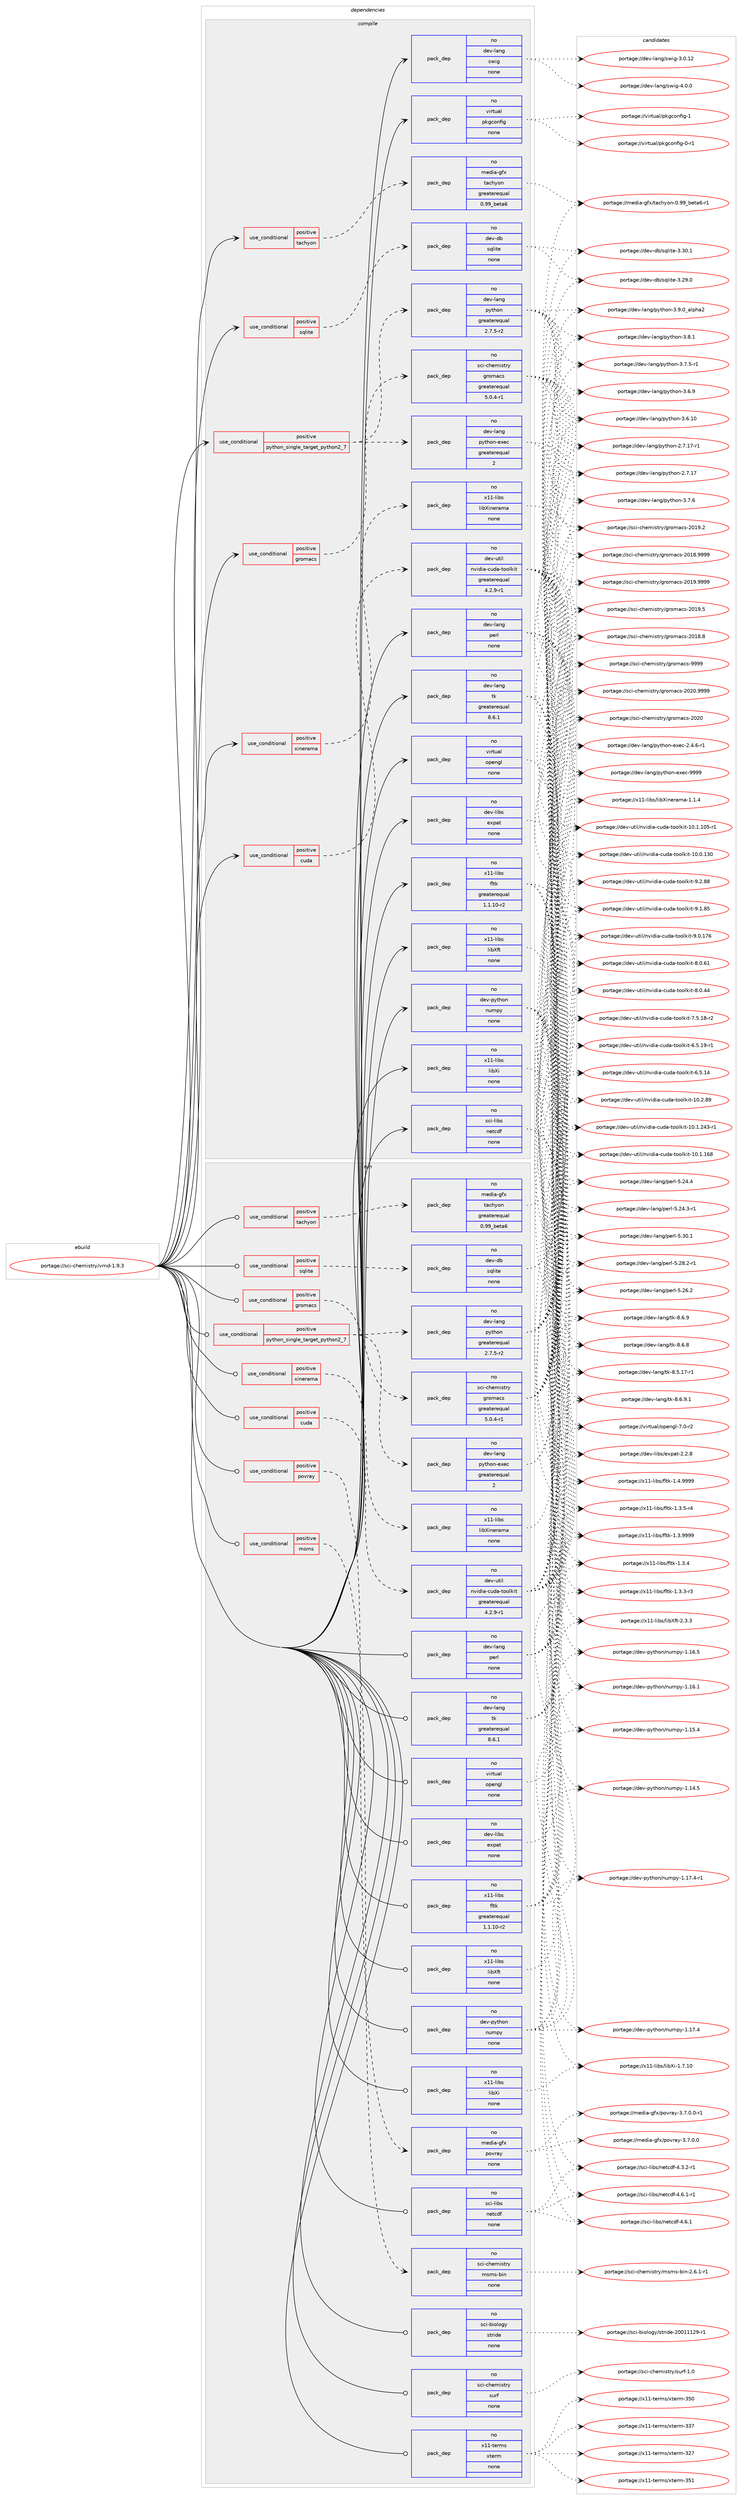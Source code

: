 digraph prolog {

# *************
# Graph options
# *************

newrank=true;
concentrate=true;
compound=true;
graph [rankdir=LR,fontname=Helvetica,fontsize=10,ranksep=1.5];#, ranksep=2.5, nodesep=0.2];
edge  [arrowhead=vee];
node  [fontname=Helvetica,fontsize=10];

# **********
# The ebuild
# **********

subgraph cluster_leftcol {
color=gray;
rank=same;
label=<<i>ebuild</i>>;
id [label="portage://sci-chemistry/vmd-1.9.3", color=red, width=4, href="../sci-chemistry/vmd-1.9.3.svg"];
}

# ****************
# The dependencies
# ****************

subgraph cluster_midcol {
color=gray;
label=<<i>dependencies</i>>;
subgraph cluster_compile {
fillcolor="#eeeeee";
style=filled;
label=<<i>compile</i>>;
subgraph cond20798 {
dependency107642 [label=<<TABLE BORDER="0" CELLBORDER="1" CELLSPACING="0" CELLPADDING="4"><TR><TD ROWSPAN="3" CELLPADDING="10">use_conditional</TD></TR><TR><TD>positive</TD></TR><TR><TD>cuda</TD></TR></TABLE>>, shape=none, color=red];
subgraph pack85026 {
dependency107643 [label=<<TABLE BORDER="0" CELLBORDER="1" CELLSPACING="0" CELLPADDING="4" WIDTH="220"><TR><TD ROWSPAN="6" CELLPADDING="30">pack_dep</TD></TR><TR><TD WIDTH="110">no</TD></TR><TR><TD>dev-util</TD></TR><TR><TD>nvidia-cuda-toolkit</TD></TR><TR><TD>greaterequal</TD></TR><TR><TD>4.2.9-r1</TD></TR></TABLE>>, shape=none, color=blue];
}
dependency107642:e -> dependency107643:w [weight=20,style="dashed",arrowhead="vee"];
}
id:e -> dependency107642:w [weight=20,style="solid",arrowhead="vee"];
subgraph cond20799 {
dependency107644 [label=<<TABLE BORDER="0" CELLBORDER="1" CELLSPACING="0" CELLPADDING="4"><TR><TD ROWSPAN="3" CELLPADDING="10">use_conditional</TD></TR><TR><TD>positive</TD></TR><TR><TD>gromacs</TD></TR></TABLE>>, shape=none, color=red];
subgraph pack85027 {
dependency107645 [label=<<TABLE BORDER="0" CELLBORDER="1" CELLSPACING="0" CELLPADDING="4" WIDTH="220"><TR><TD ROWSPAN="6" CELLPADDING="30">pack_dep</TD></TR><TR><TD WIDTH="110">no</TD></TR><TR><TD>sci-chemistry</TD></TR><TR><TD>gromacs</TD></TR><TR><TD>greaterequal</TD></TR><TR><TD>5.0.4-r1</TD></TR></TABLE>>, shape=none, color=blue];
}
dependency107644:e -> dependency107645:w [weight=20,style="dashed",arrowhead="vee"];
}
id:e -> dependency107644:w [weight=20,style="solid",arrowhead="vee"];
subgraph cond20800 {
dependency107646 [label=<<TABLE BORDER="0" CELLBORDER="1" CELLSPACING="0" CELLPADDING="4"><TR><TD ROWSPAN="3" CELLPADDING="10">use_conditional</TD></TR><TR><TD>positive</TD></TR><TR><TD>python_single_target_python2_7</TD></TR></TABLE>>, shape=none, color=red];
subgraph pack85028 {
dependency107647 [label=<<TABLE BORDER="0" CELLBORDER="1" CELLSPACING="0" CELLPADDING="4" WIDTH="220"><TR><TD ROWSPAN="6" CELLPADDING="30">pack_dep</TD></TR><TR><TD WIDTH="110">no</TD></TR><TR><TD>dev-lang</TD></TR><TR><TD>python</TD></TR><TR><TD>greaterequal</TD></TR><TR><TD>2.7.5-r2</TD></TR></TABLE>>, shape=none, color=blue];
}
dependency107646:e -> dependency107647:w [weight=20,style="dashed",arrowhead="vee"];
subgraph pack85029 {
dependency107648 [label=<<TABLE BORDER="0" CELLBORDER="1" CELLSPACING="0" CELLPADDING="4" WIDTH="220"><TR><TD ROWSPAN="6" CELLPADDING="30">pack_dep</TD></TR><TR><TD WIDTH="110">no</TD></TR><TR><TD>dev-lang</TD></TR><TR><TD>python-exec</TD></TR><TR><TD>greaterequal</TD></TR><TR><TD>2</TD></TR></TABLE>>, shape=none, color=blue];
}
dependency107646:e -> dependency107648:w [weight=20,style="dashed",arrowhead="vee"];
}
id:e -> dependency107646:w [weight=20,style="solid",arrowhead="vee"];
subgraph cond20801 {
dependency107649 [label=<<TABLE BORDER="0" CELLBORDER="1" CELLSPACING="0" CELLPADDING="4"><TR><TD ROWSPAN="3" CELLPADDING="10">use_conditional</TD></TR><TR><TD>positive</TD></TR><TR><TD>sqlite</TD></TR></TABLE>>, shape=none, color=red];
subgraph pack85030 {
dependency107650 [label=<<TABLE BORDER="0" CELLBORDER="1" CELLSPACING="0" CELLPADDING="4" WIDTH="220"><TR><TD ROWSPAN="6" CELLPADDING="30">pack_dep</TD></TR><TR><TD WIDTH="110">no</TD></TR><TR><TD>dev-db</TD></TR><TR><TD>sqlite</TD></TR><TR><TD>none</TD></TR><TR><TD></TD></TR></TABLE>>, shape=none, color=blue];
}
dependency107649:e -> dependency107650:w [weight=20,style="dashed",arrowhead="vee"];
}
id:e -> dependency107649:w [weight=20,style="solid",arrowhead="vee"];
subgraph cond20802 {
dependency107651 [label=<<TABLE BORDER="0" CELLBORDER="1" CELLSPACING="0" CELLPADDING="4"><TR><TD ROWSPAN="3" CELLPADDING="10">use_conditional</TD></TR><TR><TD>positive</TD></TR><TR><TD>tachyon</TD></TR></TABLE>>, shape=none, color=red];
subgraph pack85031 {
dependency107652 [label=<<TABLE BORDER="0" CELLBORDER="1" CELLSPACING="0" CELLPADDING="4" WIDTH="220"><TR><TD ROWSPAN="6" CELLPADDING="30">pack_dep</TD></TR><TR><TD WIDTH="110">no</TD></TR><TR><TD>media-gfx</TD></TR><TR><TD>tachyon</TD></TR><TR><TD>greaterequal</TD></TR><TR><TD>0.99_beta6</TD></TR></TABLE>>, shape=none, color=blue];
}
dependency107651:e -> dependency107652:w [weight=20,style="dashed",arrowhead="vee"];
}
id:e -> dependency107651:w [weight=20,style="solid",arrowhead="vee"];
subgraph cond20803 {
dependency107653 [label=<<TABLE BORDER="0" CELLBORDER="1" CELLSPACING="0" CELLPADDING="4"><TR><TD ROWSPAN="3" CELLPADDING="10">use_conditional</TD></TR><TR><TD>positive</TD></TR><TR><TD>xinerama</TD></TR></TABLE>>, shape=none, color=red];
subgraph pack85032 {
dependency107654 [label=<<TABLE BORDER="0" CELLBORDER="1" CELLSPACING="0" CELLPADDING="4" WIDTH="220"><TR><TD ROWSPAN="6" CELLPADDING="30">pack_dep</TD></TR><TR><TD WIDTH="110">no</TD></TR><TR><TD>x11-libs</TD></TR><TR><TD>libXinerama</TD></TR><TR><TD>none</TD></TR><TR><TD></TD></TR></TABLE>>, shape=none, color=blue];
}
dependency107653:e -> dependency107654:w [weight=20,style="dashed",arrowhead="vee"];
}
id:e -> dependency107653:w [weight=20,style="solid",arrowhead="vee"];
subgraph pack85033 {
dependency107655 [label=<<TABLE BORDER="0" CELLBORDER="1" CELLSPACING="0" CELLPADDING="4" WIDTH="220"><TR><TD ROWSPAN="6" CELLPADDING="30">pack_dep</TD></TR><TR><TD WIDTH="110">no</TD></TR><TR><TD>dev-lang</TD></TR><TR><TD>perl</TD></TR><TR><TD>none</TD></TR><TR><TD></TD></TR></TABLE>>, shape=none, color=blue];
}
id:e -> dependency107655:w [weight=20,style="solid",arrowhead="vee"];
subgraph pack85034 {
dependency107656 [label=<<TABLE BORDER="0" CELLBORDER="1" CELLSPACING="0" CELLPADDING="4" WIDTH="220"><TR><TD ROWSPAN="6" CELLPADDING="30">pack_dep</TD></TR><TR><TD WIDTH="110">no</TD></TR><TR><TD>dev-lang</TD></TR><TR><TD>swig</TD></TR><TR><TD>none</TD></TR><TR><TD></TD></TR></TABLE>>, shape=none, color=blue];
}
id:e -> dependency107656:w [weight=20,style="solid",arrowhead="vee"];
subgraph pack85035 {
dependency107657 [label=<<TABLE BORDER="0" CELLBORDER="1" CELLSPACING="0" CELLPADDING="4" WIDTH="220"><TR><TD ROWSPAN="6" CELLPADDING="30">pack_dep</TD></TR><TR><TD WIDTH="110">no</TD></TR><TR><TD>dev-lang</TD></TR><TR><TD>tk</TD></TR><TR><TD>greaterequal</TD></TR><TR><TD>8.6.1</TD></TR></TABLE>>, shape=none, color=blue];
}
id:e -> dependency107657:w [weight=20,style="solid",arrowhead="vee"];
subgraph pack85036 {
dependency107658 [label=<<TABLE BORDER="0" CELLBORDER="1" CELLSPACING="0" CELLPADDING="4" WIDTH="220"><TR><TD ROWSPAN="6" CELLPADDING="30">pack_dep</TD></TR><TR><TD WIDTH="110">no</TD></TR><TR><TD>dev-libs</TD></TR><TR><TD>expat</TD></TR><TR><TD>none</TD></TR><TR><TD></TD></TR></TABLE>>, shape=none, color=blue];
}
id:e -> dependency107658:w [weight=20,style="solid",arrowhead="vee"];
subgraph pack85037 {
dependency107659 [label=<<TABLE BORDER="0" CELLBORDER="1" CELLSPACING="0" CELLPADDING="4" WIDTH="220"><TR><TD ROWSPAN="6" CELLPADDING="30">pack_dep</TD></TR><TR><TD WIDTH="110">no</TD></TR><TR><TD>dev-python</TD></TR><TR><TD>numpy</TD></TR><TR><TD>none</TD></TR><TR><TD></TD></TR></TABLE>>, shape=none, color=blue];
}
id:e -> dependency107659:w [weight=20,style="solid",arrowhead="vee"];
subgraph pack85038 {
dependency107660 [label=<<TABLE BORDER="0" CELLBORDER="1" CELLSPACING="0" CELLPADDING="4" WIDTH="220"><TR><TD ROWSPAN="6" CELLPADDING="30">pack_dep</TD></TR><TR><TD WIDTH="110">no</TD></TR><TR><TD>sci-libs</TD></TR><TR><TD>netcdf</TD></TR><TR><TD>none</TD></TR><TR><TD></TD></TR></TABLE>>, shape=none, color=blue];
}
id:e -> dependency107660:w [weight=20,style="solid",arrowhead="vee"];
subgraph pack85039 {
dependency107661 [label=<<TABLE BORDER="0" CELLBORDER="1" CELLSPACING="0" CELLPADDING="4" WIDTH="220"><TR><TD ROWSPAN="6" CELLPADDING="30">pack_dep</TD></TR><TR><TD WIDTH="110">no</TD></TR><TR><TD>virtual</TD></TR><TR><TD>opengl</TD></TR><TR><TD>none</TD></TR><TR><TD></TD></TR></TABLE>>, shape=none, color=blue];
}
id:e -> dependency107661:w [weight=20,style="solid",arrowhead="vee"];
subgraph pack85040 {
dependency107662 [label=<<TABLE BORDER="0" CELLBORDER="1" CELLSPACING="0" CELLPADDING="4" WIDTH="220"><TR><TD ROWSPAN="6" CELLPADDING="30">pack_dep</TD></TR><TR><TD WIDTH="110">no</TD></TR><TR><TD>virtual</TD></TR><TR><TD>pkgconfig</TD></TR><TR><TD>none</TD></TR><TR><TD></TD></TR></TABLE>>, shape=none, color=blue];
}
id:e -> dependency107662:w [weight=20,style="solid",arrowhead="vee"];
subgraph pack85041 {
dependency107663 [label=<<TABLE BORDER="0" CELLBORDER="1" CELLSPACING="0" CELLPADDING="4" WIDTH="220"><TR><TD ROWSPAN="6" CELLPADDING="30">pack_dep</TD></TR><TR><TD WIDTH="110">no</TD></TR><TR><TD>x11-libs</TD></TR><TR><TD>fltk</TD></TR><TR><TD>greaterequal</TD></TR><TR><TD>1.1.10-r2</TD></TR></TABLE>>, shape=none, color=blue];
}
id:e -> dependency107663:w [weight=20,style="solid",arrowhead="vee"];
subgraph pack85042 {
dependency107664 [label=<<TABLE BORDER="0" CELLBORDER="1" CELLSPACING="0" CELLPADDING="4" WIDTH="220"><TR><TD ROWSPAN="6" CELLPADDING="30">pack_dep</TD></TR><TR><TD WIDTH="110">no</TD></TR><TR><TD>x11-libs</TD></TR><TR><TD>libXft</TD></TR><TR><TD>none</TD></TR><TR><TD></TD></TR></TABLE>>, shape=none, color=blue];
}
id:e -> dependency107664:w [weight=20,style="solid",arrowhead="vee"];
subgraph pack85043 {
dependency107665 [label=<<TABLE BORDER="0" CELLBORDER="1" CELLSPACING="0" CELLPADDING="4" WIDTH="220"><TR><TD ROWSPAN="6" CELLPADDING="30">pack_dep</TD></TR><TR><TD WIDTH="110">no</TD></TR><TR><TD>x11-libs</TD></TR><TR><TD>libXi</TD></TR><TR><TD>none</TD></TR><TR><TD></TD></TR></TABLE>>, shape=none, color=blue];
}
id:e -> dependency107665:w [weight=20,style="solid",arrowhead="vee"];
}
subgraph cluster_compileandrun {
fillcolor="#eeeeee";
style=filled;
label=<<i>compile and run</i>>;
}
subgraph cluster_run {
fillcolor="#eeeeee";
style=filled;
label=<<i>run</i>>;
subgraph cond20804 {
dependency107666 [label=<<TABLE BORDER="0" CELLBORDER="1" CELLSPACING="0" CELLPADDING="4"><TR><TD ROWSPAN="3" CELLPADDING="10">use_conditional</TD></TR><TR><TD>positive</TD></TR><TR><TD>cuda</TD></TR></TABLE>>, shape=none, color=red];
subgraph pack85044 {
dependency107667 [label=<<TABLE BORDER="0" CELLBORDER="1" CELLSPACING="0" CELLPADDING="4" WIDTH="220"><TR><TD ROWSPAN="6" CELLPADDING="30">pack_dep</TD></TR><TR><TD WIDTH="110">no</TD></TR><TR><TD>dev-util</TD></TR><TR><TD>nvidia-cuda-toolkit</TD></TR><TR><TD>greaterequal</TD></TR><TR><TD>4.2.9-r1</TD></TR></TABLE>>, shape=none, color=blue];
}
dependency107666:e -> dependency107667:w [weight=20,style="dashed",arrowhead="vee"];
}
id:e -> dependency107666:w [weight=20,style="solid",arrowhead="odot"];
subgraph cond20805 {
dependency107668 [label=<<TABLE BORDER="0" CELLBORDER="1" CELLSPACING="0" CELLPADDING="4"><TR><TD ROWSPAN="3" CELLPADDING="10">use_conditional</TD></TR><TR><TD>positive</TD></TR><TR><TD>gromacs</TD></TR></TABLE>>, shape=none, color=red];
subgraph pack85045 {
dependency107669 [label=<<TABLE BORDER="0" CELLBORDER="1" CELLSPACING="0" CELLPADDING="4" WIDTH="220"><TR><TD ROWSPAN="6" CELLPADDING="30">pack_dep</TD></TR><TR><TD WIDTH="110">no</TD></TR><TR><TD>sci-chemistry</TD></TR><TR><TD>gromacs</TD></TR><TR><TD>greaterequal</TD></TR><TR><TD>5.0.4-r1</TD></TR></TABLE>>, shape=none, color=blue];
}
dependency107668:e -> dependency107669:w [weight=20,style="dashed",arrowhead="vee"];
}
id:e -> dependency107668:w [weight=20,style="solid",arrowhead="odot"];
subgraph cond20806 {
dependency107670 [label=<<TABLE BORDER="0" CELLBORDER="1" CELLSPACING="0" CELLPADDING="4"><TR><TD ROWSPAN="3" CELLPADDING="10">use_conditional</TD></TR><TR><TD>positive</TD></TR><TR><TD>msms</TD></TR></TABLE>>, shape=none, color=red];
subgraph pack85046 {
dependency107671 [label=<<TABLE BORDER="0" CELLBORDER="1" CELLSPACING="0" CELLPADDING="4" WIDTH="220"><TR><TD ROWSPAN="6" CELLPADDING="30">pack_dep</TD></TR><TR><TD WIDTH="110">no</TD></TR><TR><TD>sci-chemistry</TD></TR><TR><TD>msms-bin</TD></TR><TR><TD>none</TD></TR><TR><TD></TD></TR></TABLE>>, shape=none, color=blue];
}
dependency107670:e -> dependency107671:w [weight=20,style="dashed",arrowhead="vee"];
}
id:e -> dependency107670:w [weight=20,style="solid",arrowhead="odot"];
subgraph cond20807 {
dependency107672 [label=<<TABLE BORDER="0" CELLBORDER="1" CELLSPACING="0" CELLPADDING="4"><TR><TD ROWSPAN="3" CELLPADDING="10">use_conditional</TD></TR><TR><TD>positive</TD></TR><TR><TD>povray</TD></TR></TABLE>>, shape=none, color=red];
subgraph pack85047 {
dependency107673 [label=<<TABLE BORDER="0" CELLBORDER="1" CELLSPACING="0" CELLPADDING="4" WIDTH="220"><TR><TD ROWSPAN="6" CELLPADDING="30">pack_dep</TD></TR><TR><TD WIDTH="110">no</TD></TR><TR><TD>media-gfx</TD></TR><TR><TD>povray</TD></TR><TR><TD>none</TD></TR><TR><TD></TD></TR></TABLE>>, shape=none, color=blue];
}
dependency107672:e -> dependency107673:w [weight=20,style="dashed",arrowhead="vee"];
}
id:e -> dependency107672:w [weight=20,style="solid",arrowhead="odot"];
subgraph cond20808 {
dependency107674 [label=<<TABLE BORDER="0" CELLBORDER="1" CELLSPACING="0" CELLPADDING="4"><TR><TD ROWSPAN="3" CELLPADDING="10">use_conditional</TD></TR><TR><TD>positive</TD></TR><TR><TD>python_single_target_python2_7</TD></TR></TABLE>>, shape=none, color=red];
subgraph pack85048 {
dependency107675 [label=<<TABLE BORDER="0" CELLBORDER="1" CELLSPACING="0" CELLPADDING="4" WIDTH="220"><TR><TD ROWSPAN="6" CELLPADDING="30">pack_dep</TD></TR><TR><TD WIDTH="110">no</TD></TR><TR><TD>dev-lang</TD></TR><TR><TD>python</TD></TR><TR><TD>greaterequal</TD></TR><TR><TD>2.7.5-r2</TD></TR></TABLE>>, shape=none, color=blue];
}
dependency107674:e -> dependency107675:w [weight=20,style="dashed",arrowhead="vee"];
subgraph pack85049 {
dependency107676 [label=<<TABLE BORDER="0" CELLBORDER="1" CELLSPACING="0" CELLPADDING="4" WIDTH="220"><TR><TD ROWSPAN="6" CELLPADDING="30">pack_dep</TD></TR><TR><TD WIDTH="110">no</TD></TR><TR><TD>dev-lang</TD></TR><TR><TD>python-exec</TD></TR><TR><TD>greaterequal</TD></TR><TR><TD>2</TD></TR></TABLE>>, shape=none, color=blue];
}
dependency107674:e -> dependency107676:w [weight=20,style="dashed",arrowhead="vee"];
}
id:e -> dependency107674:w [weight=20,style="solid",arrowhead="odot"];
subgraph cond20809 {
dependency107677 [label=<<TABLE BORDER="0" CELLBORDER="1" CELLSPACING="0" CELLPADDING="4"><TR><TD ROWSPAN="3" CELLPADDING="10">use_conditional</TD></TR><TR><TD>positive</TD></TR><TR><TD>sqlite</TD></TR></TABLE>>, shape=none, color=red];
subgraph pack85050 {
dependency107678 [label=<<TABLE BORDER="0" CELLBORDER="1" CELLSPACING="0" CELLPADDING="4" WIDTH="220"><TR><TD ROWSPAN="6" CELLPADDING="30">pack_dep</TD></TR><TR><TD WIDTH="110">no</TD></TR><TR><TD>dev-db</TD></TR><TR><TD>sqlite</TD></TR><TR><TD>none</TD></TR><TR><TD></TD></TR></TABLE>>, shape=none, color=blue];
}
dependency107677:e -> dependency107678:w [weight=20,style="dashed",arrowhead="vee"];
}
id:e -> dependency107677:w [weight=20,style="solid",arrowhead="odot"];
subgraph cond20810 {
dependency107679 [label=<<TABLE BORDER="0" CELLBORDER="1" CELLSPACING="0" CELLPADDING="4"><TR><TD ROWSPAN="3" CELLPADDING="10">use_conditional</TD></TR><TR><TD>positive</TD></TR><TR><TD>tachyon</TD></TR></TABLE>>, shape=none, color=red];
subgraph pack85051 {
dependency107680 [label=<<TABLE BORDER="0" CELLBORDER="1" CELLSPACING="0" CELLPADDING="4" WIDTH="220"><TR><TD ROWSPAN="6" CELLPADDING="30">pack_dep</TD></TR><TR><TD WIDTH="110">no</TD></TR><TR><TD>media-gfx</TD></TR><TR><TD>tachyon</TD></TR><TR><TD>greaterequal</TD></TR><TR><TD>0.99_beta6</TD></TR></TABLE>>, shape=none, color=blue];
}
dependency107679:e -> dependency107680:w [weight=20,style="dashed",arrowhead="vee"];
}
id:e -> dependency107679:w [weight=20,style="solid",arrowhead="odot"];
subgraph cond20811 {
dependency107681 [label=<<TABLE BORDER="0" CELLBORDER="1" CELLSPACING="0" CELLPADDING="4"><TR><TD ROWSPAN="3" CELLPADDING="10">use_conditional</TD></TR><TR><TD>positive</TD></TR><TR><TD>xinerama</TD></TR></TABLE>>, shape=none, color=red];
subgraph pack85052 {
dependency107682 [label=<<TABLE BORDER="0" CELLBORDER="1" CELLSPACING="0" CELLPADDING="4" WIDTH="220"><TR><TD ROWSPAN="6" CELLPADDING="30">pack_dep</TD></TR><TR><TD WIDTH="110">no</TD></TR><TR><TD>x11-libs</TD></TR><TR><TD>libXinerama</TD></TR><TR><TD>none</TD></TR><TR><TD></TD></TR></TABLE>>, shape=none, color=blue];
}
dependency107681:e -> dependency107682:w [weight=20,style="dashed",arrowhead="vee"];
}
id:e -> dependency107681:w [weight=20,style="solid",arrowhead="odot"];
subgraph pack85053 {
dependency107683 [label=<<TABLE BORDER="0" CELLBORDER="1" CELLSPACING="0" CELLPADDING="4" WIDTH="220"><TR><TD ROWSPAN="6" CELLPADDING="30">pack_dep</TD></TR><TR><TD WIDTH="110">no</TD></TR><TR><TD>dev-lang</TD></TR><TR><TD>perl</TD></TR><TR><TD>none</TD></TR><TR><TD></TD></TR></TABLE>>, shape=none, color=blue];
}
id:e -> dependency107683:w [weight=20,style="solid",arrowhead="odot"];
subgraph pack85054 {
dependency107684 [label=<<TABLE BORDER="0" CELLBORDER="1" CELLSPACING="0" CELLPADDING="4" WIDTH="220"><TR><TD ROWSPAN="6" CELLPADDING="30">pack_dep</TD></TR><TR><TD WIDTH="110">no</TD></TR><TR><TD>dev-lang</TD></TR><TR><TD>tk</TD></TR><TR><TD>greaterequal</TD></TR><TR><TD>8.6.1</TD></TR></TABLE>>, shape=none, color=blue];
}
id:e -> dependency107684:w [weight=20,style="solid",arrowhead="odot"];
subgraph pack85055 {
dependency107685 [label=<<TABLE BORDER="0" CELLBORDER="1" CELLSPACING="0" CELLPADDING="4" WIDTH="220"><TR><TD ROWSPAN="6" CELLPADDING="30">pack_dep</TD></TR><TR><TD WIDTH="110">no</TD></TR><TR><TD>dev-libs</TD></TR><TR><TD>expat</TD></TR><TR><TD>none</TD></TR><TR><TD></TD></TR></TABLE>>, shape=none, color=blue];
}
id:e -> dependency107685:w [weight=20,style="solid",arrowhead="odot"];
subgraph pack85056 {
dependency107686 [label=<<TABLE BORDER="0" CELLBORDER="1" CELLSPACING="0" CELLPADDING="4" WIDTH="220"><TR><TD ROWSPAN="6" CELLPADDING="30">pack_dep</TD></TR><TR><TD WIDTH="110">no</TD></TR><TR><TD>dev-python</TD></TR><TR><TD>numpy</TD></TR><TR><TD>none</TD></TR><TR><TD></TD></TR></TABLE>>, shape=none, color=blue];
}
id:e -> dependency107686:w [weight=20,style="solid",arrowhead="odot"];
subgraph pack85057 {
dependency107687 [label=<<TABLE BORDER="0" CELLBORDER="1" CELLSPACING="0" CELLPADDING="4" WIDTH="220"><TR><TD ROWSPAN="6" CELLPADDING="30">pack_dep</TD></TR><TR><TD WIDTH="110">no</TD></TR><TR><TD>sci-biology</TD></TR><TR><TD>stride</TD></TR><TR><TD>none</TD></TR><TR><TD></TD></TR></TABLE>>, shape=none, color=blue];
}
id:e -> dependency107687:w [weight=20,style="solid",arrowhead="odot"];
subgraph pack85058 {
dependency107688 [label=<<TABLE BORDER="0" CELLBORDER="1" CELLSPACING="0" CELLPADDING="4" WIDTH="220"><TR><TD ROWSPAN="6" CELLPADDING="30">pack_dep</TD></TR><TR><TD WIDTH="110">no</TD></TR><TR><TD>sci-chemistry</TD></TR><TR><TD>surf</TD></TR><TR><TD>none</TD></TR><TR><TD></TD></TR></TABLE>>, shape=none, color=blue];
}
id:e -> dependency107688:w [weight=20,style="solid",arrowhead="odot"];
subgraph pack85059 {
dependency107689 [label=<<TABLE BORDER="0" CELLBORDER="1" CELLSPACING="0" CELLPADDING="4" WIDTH="220"><TR><TD ROWSPAN="6" CELLPADDING="30">pack_dep</TD></TR><TR><TD WIDTH="110">no</TD></TR><TR><TD>sci-libs</TD></TR><TR><TD>netcdf</TD></TR><TR><TD>none</TD></TR><TR><TD></TD></TR></TABLE>>, shape=none, color=blue];
}
id:e -> dependency107689:w [weight=20,style="solid",arrowhead="odot"];
subgraph pack85060 {
dependency107690 [label=<<TABLE BORDER="0" CELLBORDER="1" CELLSPACING="0" CELLPADDING="4" WIDTH="220"><TR><TD ROWSPAN="6" CELLPADDING="30">pack_dep</TD></TR><TR><TD WIDTH="110">no</TD></TR><TR><TD>virtual</TD></TR><TR><TD>opengl</TD></TR><TR><TD>none</TD></TR><TR><TD></TD></TR></TABLE>>, shape=none, color=blue];
}
id:e -> dependency107690:w [weight=20,style="solid",arrowhead="odot"];
subgraph pack85061 {
dependency107691 [label=<<TABLE BORDER="0" CELLBORDER="1" CELLSPACING="0" CELLPADDING="4" WIDTH="220"><TR><TD ROWSPAN="6" CELLPADDING="30">pack_dep</TD></TR><TR><TD WIDTH="110">no</TD></TR><TR><TD>x11-libs</TD></TR><TR><TD>fltk</TD></TR><TR><TD>greaterequal</TD></TR><TR><TD>1.1.10-r2</TD></TR></TABLE>>, shape=none, color=blue];
}
id:e -> dependency107691:w [weight=20,style="solid",arrowhead="odot"];
subgraph pack85062 {
dependency107692 [label=<<TABLE BORDER="0" CELLBORDER="1" CELLSPACING="0" CELLPADDING="4" WIDTH="220"><TR><TD ROWSPAN="6" CELLPADDING="30">pack_dep</TD></TR><TR><TD WIDTH="110">no</TD></TR><TR><TD>x11-libs</TD></TR><TR><TD>libXft</TD></TR><TR><TD>none</TD></TR><TR><TD></TD></TR></TABLE>>, shape=none, color=blue];
}
id:e -> dependency107692:w [weight=20,style="solid",arrowhead="odot"];
subgraph pack85063 {
dependency107693 [label=<<TABLE BORDER="0" CELLBORDER="1" CELLSPACING="0" CELLPADDING="4" WIDTH="220"><TR><TD ROWSPAN="6" CELLPADDING="30">pack_dep</TD></TR><TR><TD WIDTH="110">no</TD></TR><TR><TD>x11-libs</TD></TR><TR><TD>libXi</TD></TR><TR><TD>none</TD></TR><TR><TD></TD></TR></TABLE>>, shape=none, color=blue];
}
id:e -> dependency107693:w [weight=20,style="solid",arrowhead="odot"];
subgraph pack85064 {
dependency107694 [label=<<TABLE BORDER="0" CELLBORDER="1" CELLSPACING="0" CELLPADDING="4" WIDTH="220"><TR><TD ROWSPAN="6" CELLPADDING="30">pack_dep</TD></TR><TR><TD WIDTH="110">no</TD></TR><TR><TD>x11-terms</TD></TR><TR><TD>xterm</TD></TR><TR><TD>none</TD></TR><TR><TD></TD></TR></TABLE>>, shape=none, color=blue];
}
id:e -> dependency107694:w [weight=20,style="solid",arrowhead="odot"];
}
}

# **************
# The candidates
# **************

subgraph cluster_choices {
rank=same;
color=gray;
label=<<i>candidates</i>>;

subgraph choice85026 {
color=black;
nodesep=1;
choice1001011184511711610510847110118105100105974599117100974511611111110810710511645574650465656 [label="portage://dev-util/nvidia-cuda-toolkit-9.2.88", color=red, width=4,href="../dev-util/nvidia-cuda-toolkit-9.2.88.svg"];
choice1001011184511711610510847110118105100105974599117100974511611111110810710511645574649465653 [label="portage://dev-util/nvidia-cuda-toolkit-9.1.85", color=red, width=4,href="../dev-util/nvidia-cuda-toolkit-9.1.85.svg"];
choice100101118451171161051084711011810510010597459911710097451161111111081071051164557464846495554 [label="portage://dev-util/nvidia-cuda-toolkit-9.0.176", color=red, width=4,href="../dev-util/nvidia-cuda-toolkit-9.0.176.svg"];
choice1001011184511711610510847110118105100105974599117100974511611111110810710511645564648465449 [label="portage://dev-util/nvidia-cuda-toolkit-8.0.61", color=red, width=4,href="../dev-util/nvidia-cuda-toolkit-8.0.61.svg"];
choice1001011184511711610510847110118105100105974599117100974511611111110810710511645564648465252 [label="portage://dev-util/nvidia-cuda-toolkit-8.0.44", color=red, width=4,href="../dev-util/nvidia-cuda-toolkit-8.0.44.svg"];
choice10010111845117116105108471101181051001059745991171009745116111111108107105116455546534649564511450 [label="portage://dev-util/nvidia-cuda-toolkit-7.5.18-r2", color=red, width=4,href="../dev-util/nvidia-cuda-toolkit-7.5.18-r2.svg"];
choice10010111845117116105108471101181051001059745991171009745116111111108107105116455446534649574511449 [label="portage://dev-util/nvidia-cuda-toolkit-6.5.19-r1", color=red, width=4,href="../dev-util/nvidia-cuda-toolkit-6.5.19-r1.svg"];
choice1001011184511711610510847110118105100105974599117100974511611111110810710511645544653464952 [label="portage://dev-util/nvidia-cuda-toolkit-6.5.14", color=red, width=4,href="../dev-util/nvidia-cuda-toolkit-6.5.14.svg"];
choice100101118451171161051084711011810510010597459911710097451161111111081071051164549484650465657 [label="portage://dev-util/nvidia-cuda-toolkit-10.2.89", color=red, width=4,href="../dev-util/nvidia-cuda-toolkit-10.2.89.svg"];
choice100101118451171161051084711011810510010597459911710097451161111111081071051164549484649465052514511449 [label="portage://dev-util/nvidia-cuda-toolkit-10.1.243-r1", color=red, width=4,href="../dev-util/nvidia-cuda-toolkit-10.1.243-r1.svg"];
choice10010111845117116105108471101181051001059745991171009745116111111108107105116454948464946495456 [label="portage://dev-util/nvidia-cuda-toolkit-10.1.168", color=red, width=4,href="../dev-util/nvidia-cuda-toolkit-10.1.168.svg"];
choice100101118451171161051084711011810510010597459911710097451161111111081071051164549484649464948534511449 [label="portage://dev-util/nvidia-cuda-toolkit-10.1.105-r1", color=red, width=4,href="../dev-util/nvidia-cuda-toolkit-10.1.105-r1.svg"];
choice10010111845117116105108471101181051001059745991171009745116111111108107105116454948464846495148 [label="portage://dev-util/nvidia-cuda-toolkit-10.0.130", color=red, width=4,href="../dev-util/nvidia-cuda-toolkit-10.0.130.svg"];
dependency107643:e -> choice1001011184511711610510847110118105100105974599117100974511611111110810710511645574650465656:w [style=dotted,weight="100"];
dependency107643:e -> choice1001011184511711610510847110118105100105974599117100974511611111110810710511645574649465653:w [style=dotted,weight="100"];
dependency107643:e -> choice100101118451171161051084711011810510010597459911710097451161111111081071051164557464846495554:w [style=dotted,weight="100"];
dependency107643:e -> choice1001011184511711610510847110118105100105974599117100974511611111110810710511645564648465449:w [style=dotted,weight="100"];
dependency107643:e -> choice1001011184511711610510847110118105100105974599117100974511611111110810710511645564648465252:w [style=dotted,weight="100"];
dependency107643:e -> choice10010111845117116105108471101181051001059745991171009745116111111108107105116455546534649564511450:w [style=dotted,weight="100"];
dependency107643:e -> choice10010111845117116105108471101181051001059745991171009745116111111108107105116455446534649574511449:w [style=dotted,weight="100"];
dependency107643:e -> choice1001011184511711610510847110118105100105974599117100974511611111110810710511645544653464952:w [style=dotted,weight="100"];
dependency107643:e -> choice100101118451171161051084711011810510010597459911710097451161111111081071051164549484650465657:w [style=dotted,weight="100"];
dependency107643:e -> choice100101118451171161051084711011810510010597459911710097451161111111081071051164549484649465052514511449:w [style=dotted,weight="100"];
dependency107643:e -> choice10010111845117116105108471101181051001059745991171009745116111111108107105116454948464946495456:w [style=dotted,weight="100"];
dependency107643:e -> choice100101118451171161051084711011810510010597459911710097451161111111081071051164549484649464948534511449:w [style=dotted,weight="100"];
dependency107643:e -> choice10010111845117116105108471101181051001059745991171009745116111111108107105116454948464846495148:w [style=dotted,weight="100"];
}
subgraph choice85027 {
color=black;
nodesep=1;
choice1159910545991041011091051151161141214710311411110997991154557575757 [label="portage://sci-chemistry/gromacs-9999", color=red, width=4,href="../sci-chemistry/gromacs-9999.svg"];
choice11599105459910410110910511511611412147103114111109979911545504850484657575757 [label="portage://sci-chemistry/gromacs-2020.9999", color=red, width=4,href="../sci-chemistry/gromacs-2020.9999.svg"];
choice1159910545991041011091051151161141214710311411110997991154550485048 [label="portage://sci-chemistry/gromacs-2020", color=red, width=4,href="../sci-chemistry/gromacs-2020.svg"];
choice11599105459910410110910511511611412147103114111109979911545504849574657575757 [label="portage://sci-chemistry/gromacs-2019.9999", color=red, width=4,href="../sci-chemistry/gromacs-2019.9999.svg"];
choice11599105459910410110910511511611412147103114111109979911545504849574653 [label="portage://sci-chemistry/gromacs-2019.5", color=red, width=4,href="../sci-chemistry/gromacs-2019.5.svg"];
choice11599105459910410110910511511611412147103114111109979911545504849574650 [label="portage://sci-chemistry/gromacs-2019.2", color=red, width=4,href="../sci-chemistry/gromacs-2019.2.svg"];
choice11599105459910410110910511511611412147103114111109979911545504849564657575757 [label="portage://sci-chemistry/gromacs-2018.9999", color=red, width=4,href="../sci-chemistry/gromacs-2018.9999.svg"];
choice11599105459910410110910511511611412147103114111109979911545504849564656 [label="portage://sci-chemistry/gromacs-2018.8", color=red, width=4,href="../sci-chemistry/gromacs-2018.8.svg"];
dependency107645:e -> choice1159910545991041011091051151161141214710311411110997991154557575757:w [style=dotted,weight="100"];
dependency107645:e -> choice11599105459910410110910511511611412147103114111109979911545504850484657575757:w [style=dotted,weight="100"];
dependency107645:e -> choice1159910545991041011091051151161141214710311411110997991154550485048:w [style=dotted,weight="100"];
dependency107645:e -> choice11599105459910410110910511511611412147103114111109979911545504849574657575757:w [style=dotted,weight="100"];
dependency107645:e -> choice11599105459910410110910511511611412147103114111109979911545504849574653:w [style=dotted,weight="100"];
dependency107645:e -> choice11599105459910410110910511511611412147103114111109979911545504849574650:w [style=dotted,weight="100"];
dependency107645:e -> choice11599105459910410110910511511611412147103114111109979911545504849564657575757:w [style=dotted,weight="100"];
dependency107645:e -> choice11599105459910410110910511511611412147103114111109979911545504849564656:w [style=dotted,weight="100"];
}
subgraph choice85028 {
color=black;
nodesep=1;
choice10010111845108971101034711212111610411111045514657464895971081121049750 [label="portage://dev-lang/python-3.9.0_alpha2", color=red, width=4,href="../dev-lang/python-3.9.0_alpha2.svg"];
choice100101118451089711010347112121116104111110455146564649 [label="portage://dev-lang/python-3.8.1", color=red, width=4,href="../dev-lang/python-3.8.1.svg"];
choice100101118451089711010347112121116104111110455146554654 [label="portage://dev-lang/python-3.7.6", color=red, width=4,href="../dev-lang/python-3.7.6.svg"];
choice1001011184510897110103471121211161041111104551465546534511449 [label="portage://dev-lang/python-3.7.5-r1", color=red, width=4,href="../dev-lang/python-3.7.5-r1.svg"];
choice100101118451089711010347112121116104111110455146544657 [label="portage://dev-lang/python-3.6.9", color=red, width=4,href="../dev-lang/python-3.6.9.svg"];
choice10010111845108971101034711212111610411111045514654464948 [label="portage://dev-lang/python-3.6.10", color=red, width=4,href="../dev-lang/python-3.6.10.svg"];
choice100101118451089711010347112121116104111110455046554649554511449 [label="portage://dev-lang/python-2.7.17-r1", color=red, width=4,href="../dev-lang/python-2.7.17-r1.svg"];
choice10010111845108971101034711212111610411111045504655464955 [label="portage://dev-lang/python-2.7.17", color=red, width=4,href="../dev-lang/python-2.7.17.svg"];
dependency107647:e -> choice10010111845108971101034711212111610411111045514657464895971081121049750:w [style=dotted,weight="100"];
dependency107647:e -> choice100101118451089711010347112121116104111110455146564649:w [style=dotted,weight="100"];
dependency107647:e -> choice100101118451089711010347112121116104111110455146554654:w [style=dotted,weight="100"];
dependency107647:e -> choice1001011184510897110103471121211161041111104551465546534511449:w [style=dotted,weight="100"];
dependency107647:e -> choice100101118451089711010347112121116104111110455146544657:w [style=dotted,weight="100"];
dependency107647:e -> choice10010111845108971101034711212111610411111045514654464948:w [style=dotted,weight="100"];
dependency107647:e -> choice100101118451089711010347112121116104111110455046554649554511449:w [style=dotted,weight="100"];
dependency107647:e -> choice10010111845108971101034711212111610411111045504655464955:w [style=dotted,weight="100"];
}
subgraph choice85029 {
color=black;
nodesep=1;
choice10010111845108971101034711212111610411111045101120101994557575757 [label="portage://dev-lang/python-exec-9999", color=red, width=4,href="../dev-lang/python-exec-9999.svg"];
choice10010111845108971101034711212111610411111045101120101994550465246544511449 [label="portage://dev-lang/python-exec-2.4.6-r1", color=red, width=4,href="../dev-lang/python-exec-2.4.6-r1.svg"];
dependency107648:e -> choice10010111845108971101034711212111610411111045101120101994557575757:w [style=dotted,weight="100"];
dependency107648:e -> choice10010111845108971101034711212111610411111045101120101994550465246544511449:w [style=dotted,weight="100"];
}
subgraph choice85030 {
color=black;
nodesep=1;
choice10010111845100984711511310810511610145514651484649 [label="portage://dev-db/sqlite-3.30.1", color=red, width=4,href="../dev-db/sqlite-3.30.1.svg"];
choice10010111845100984711511310810511610145514650574648 [label="portage://dev-db/sqlite-3.29.0", color=red, width=4,href="../dev-db/sqlite-3.29.0.svg"];
dependency107650:e -> choice10010111845100984711511310810511610145514651484649:w [style=dotted,weight="100"];
dependency107650:e -> choice10010111845100984711511310810511610145514650574648:w [style=dotted,weight="100"];
}
subgraph choice85031 {
color=black;
nodesep=1;
choice10910110010597451031021204711697991041211111104548465757959810111697544511449 [label="portage://media-gfx/tachyon-0.99_beta6-r1", color=red, width=4,href="../media-gfx/tachyon-0.99_beta6-r1.svg"];
dependency107652:e -> choice10910110010597451031021204711697991041211111104548465757959810111697544511449:w [style=dotted,weight="100"];
}
subgraph choice85032 {
color=black;
nodesep=1;
choice120494945108105981154710810598881051101011149710997454946494652 [label="portage://x11-libs/libXinerama-1.1.4", color=red, width=4,href="../x11-libs/libXinerama-1.1.4.svg"];
dependency107654:e -> choice120494945108105981154710810598881051101011149710997454946494652:w [style=dotted,weight="100"];
}
subgraph choice85033 {
color=black;
nodesep=1;
choice10010111845108971101034711210111410845534651484649 [label="portage://dev-lang/perl-5.30.1", color=red, width=4,href="../dev-lang/perl-5.30.1.svg"];
choice100101118451089711010347112101114108455346505646504511449 [label="portage://dev-lang/perl-5.28.2-r1", color=red, width=4,href="../dev-lang/perl-5.28.2-r1.svg"];
choice10010111845108971101034711210111410845534650544650 [label="portage://dev-lang/perl-5.26.2", color=red, width=4,href="../dev-lang/perl-5.26.2.svg"];
choice10010111845108971101034711210111410845534650524652 [label="portage://dev-lang/perl-5.24.4", color=red, width=4,href="../dev-lang/perl-5.24.4.svg"];
choice100101118451089711010347112101114108455346505246514511449 [label="portage://dev-lang/perl-5.24.3-r1", color=red, width=4,href="../dev-lang/perl-5.24.3-r1.svg"];
dependency107655:e -> choice10010111845108971101034711210111410845534651484649:w [style=dotted,weight="100"];
dependency107655:e -> choice100101118451089711010347112101114108455346505646504511449:w [style=dotted,weight="100"];
dependency107655:e -> choice10010111845108971101034711210111410845534650544650:w [style=dotted,weight="100"];
dependency107655:e -> choice10010111845108971101034711210111410845534650524652:w [style=dotted,weight="100"];
dependency107655:e -> choice100101118451089711010347112101114108455346505246514511449:w [style=dotted,weight="100"];
}
subgraph choice85034 {
color=black;
nodesep=1;
choice100101118451089711010347115119105103455246484648 [label="portage://dev-lang/swig-4.0.0", color=red, width=4,href="../dev-lang/swig-4.0.0.svg"];
choice10010111845108971101034711511910510345514648464950 [label="portage://dev-lang/swig-3.0.12", color=red, width=4,href="../dev-lang/swig-3.0.12.svg"];
dependency107656:e -> choice100101118451089711010347115119105103455246484648:w [style=dotted,weight="100"];
dependency107656:e -> choice10010111845108971101034711511910510345514648464950:w [style=dotted,weight="100"];
}
subgraph choice85035 {
color=black;
nodesep=1;
choice1001011184510897110103471161074556465446574649 [label="portage://dev-lang/tk-8.6.9.1", color=red, width=4,href="../dev-lang/tk-8.6.9.1.svg"];
choice100101118451089711010347116107455646544657 [label="portage://dev-lang/tk-8.6.9", color=red, width=4,href="../dev-lang/tk-8.6.9.svg"];
choice100101118451089711010347116107455646544656 [label="portage://dev-lang/tk-8.6.8", color=red, width=4,href="../dev-lang/tk-8.6.8.svg"];
choice100101118451089711010347116107455646534649554511449 [label="portage://dev-lang/tk-8.5.17-r1", color=red, width=4,href="../dev-lang/tk-8.5.17-r1.svg"];
dependency107657:e -> choice1001011184510897110103471161074556465446574649:w [style=dotted,weight="100"];
dependency107657:e -> choice100101118451089711010347116107455646544657:w [style=dotted,weight="100"];
dependency107657:e -> choice100101118451089711010347116107455646544656:w [style=dotted,weight="100"];
dependency107657:e -> choice100101118451089711010347116107455646534649554511449:w [style=dotted,weight="100"];
}
subgraph choice85036 {
color=black;
nodesep=1;
choice10010111845108105981154710112011297116455046504656 [label="portage://dev-libs/expat-2.2.8", color=red, width=4,href="../dev-libs/expat-2.2.8.svg"];
dependency107658:e -> choice10010111845108105981154710112011297116455046504656:w [style=dotted,weight="100"];
}
subgraph choice85037 {
color=black;
nodesep=1;
choice1001011184511212111610411111047110117109112121454946495546524511449 [label="portage://dev-python/numpy-1.17.4-r1", color=red, width=4,href="../dev-python/numpy-1.17.4-r1.svg"];
choice100101118451121211161041111104711011710911212145494649554652 [label="portage://dev-python/numpy-1.17.4", color=red, width=4,href="../dev-python/numpy-1.17.4.svg"];
choice100101118451121211161041111104711011710911212145494649544653 [label="portage://dev-python/numpy-1.16.5", color=red, width=4,href="../dev-python/numpy-1.16.5.svg"];
choice100101118451121211161041111104711011710911212145494649544649 [label="portage://dev-python/numpy-1.16.1", color=red, width=4,href="../dev-python/numpy-1.16.1.svg"];
choice100101118451121211161041111104711011710911212145494649534652 [label="portage://dev-python/numpy-1.15.4", color=red, width=4,href="../dev-python/numpy-1.15.4.svg"];
choice100101118451121211161041111104711011710911212145494649524653 [label="portage://dev-python/numpy-1.14.5", color=red, width=4,href="../dev-python/numpy-1.14.5.svg"];
dependency107659:e -> choice1001011184511212111610411111047110117109112121454946495546524511449:w [style=dotted,weight="100"];
dependency107659:e -> choice100101118451121211161041111104711011710911212145494649554652:w [style=dotted,weight="100"];
dependency107659:e -> choice100101118451121211161041111104711011710911212145494649544653:w [style=dotted,weight="100"];
dependency107659:e -> choice100101118451121211161041111104711011710911212145494649544649:w [style=dotted,weight="100"];
dependency107659:e -> choice100101118451121211161041111104711011710911212145494649534652:w [style=dotted,weight="100"];
dependency107659:e -> choice100101118451121211161041111104711011710911212145494649524653:w [style=dotted,weight="100"];
}
subgraph choice85038 {
color=black;
nodesep=1;
choice11599105451081059811547110101116991001024552465446494511449 [label="portage://sci-libs/netcdf-4.6.1-r1", color=red, width=4,href="../sci-libs/netcdf-4.6.1-r1.svg"];
choice1159910545108105981154711010111699100102455246544649 [label="portage://sci-libs/netcdf-4.6.1", color=red, width=4,href="../sci-libs/netcdf-4.6.1.svg"];
choice11599105451081059811547110101116991001024552465146504511449 [label="portage://sci-libs/netcdf-4.3.2-r1", color=red, width=4,href="../sci-libs/netcdf-4.3.2-r1.svg"];
dependency107660:e -> choice11599105451081059811547110101116991001024552465446494511449:w [style=dotted,weight="100"];
dependency107660:e -> choice1159910545108105981154711010111699100102455246544649:w [style=dotted,weight="100"];
dependency107660:e -> choice11599105451081059811547110101116991001024552465146504511449:w [style=dotted,weight="100"];
}
subgraph choice85039 {
color=black;
nodesep=1;
choice1181051141161179710847111112101110103108455546484511450 [label="portage://virtual/opengl-7.0-r2", color=red, width=4,href="../virtual/opengl-7.0-r2.svg"];
dependency107661:e -> choice1181051141161179710847111112101110103108455546484511450:w [style=dotted,weight="100"];
}
subgraph choice85040 {
color=black;
nodesep=1;
choice1181051141161179710847112107103991111101021051034549 [label="portage://virtual/pkgconfig-1", color=red, width=4,href="../virtual/pkgconfig-1.svg"];
choice11810511411611797108471121071039911111010210510345484511449 [label="portage://virtual/pkgconfig-0-r1", color=red, width=4,href="../virtual/pkgconfig-0-r1.svg"];
dependency107662:e -> choice1181051141161179710847112107103991111101021051034549:w [style=dotted,weight="100"];
dependency107662:e -> choice11810511411611797108471121071039911111010210510345484511449:w [style=dotted,weight="100"];
}
subgraph choice85041 {
color=black;
nodesep=1;
choice1204949451081059811547102108116107454946524657575757 [label="portage://x11-libs/fltk-1.4.9999", color=red, width=4,href="../x11-libs/fltk-1.4.9999.svg"];
choice1204949451081059811547102108116107454946514657575757 [label="portage://x11-libs/fltk-1.3.9999", color=red, width=4,href="../x11-libs/fltk-1.3.9999.svg"];
choice12049494510810598115471021081161074549465146534511452 [label="portage://x11-libs/fltk-1.3.5-r4", color=red, width=4,href="../x11-libs/fltk-1.3.5-r4.svg"];
choice1204949451081059811547102108116107454946514652 [label="portage://x11-libs/fltk-1.3.4", color=red, width=4,href="../x11-libs/fltk-1.3.4.svg"];
choice12049494510810598115471021081161074549465146514511451 [label="portage://x11-libs/fltk-1.3.3-r3", color=red, width=4,href="../x11-libs/fltk-1.3.3-r3.svg"];
dependency107663:e -> choice1204949451081059811547102108116107454946524657575757:w [style=dotted,weight="100"];
dependency107663:e -> choice1204949451081059811547102108116107454946514657575757:w [style=dotted,weight="100"];
dependency107663:e -> choice12049494510810598115471021081161074549465146534511452:w [style=dotted,weight="100"];
dependency107663:e -> choice1204949451081059811547102108116107454946514652:w [style=dotted,weight="100"];
dependency107663:e -> choice12049494510810598115471021081161074549465146514511451:w [style=dotted,weight="100"];
}
subgraph choice85042 {
color=black;
nodesep=1;
choice12049494510810598115471081059888102116455046514651 [label="portage://x11-libs/libXft-2.3.3", color=red, width=4,href="../x11-libs/libXft-2.3.3.svg"];
dependency107664:e -> choice12049494510810598115471081059888102116455046514651:w [style=dotted,weight="100"];
}
subgraph choice85043 {
color=black;
nodesep=1;
choice1204949451081059811547108105988810545494655464948 [label="portage://x11-libs/libXi-1.7.10", color=red, width=4,href="../x11-libs/libXi-1.7.10.svg"];
dependency107665:e -> choice1204949451081059811547108105988810545494655464948:w [style=dotted,weight="100"];
}
subgraph choice85044 {
color=black;
nodesep=1;
choice1001011184511711610510847110118105100105974599117100974511611111110810710511645574650465656 [label="portage://dev-util/nvidia-cuda-toolkit-9.2.88", color=red, width=4,href="../dev-util/nvidia-cuda-toolkit-9.2.88.svg"];
choice1001011184511711610510847110118105100105974599117100974511611111110810710511645574649465653 [label="portage://dev-util/nvidia-cuda-toolkit-9.1.85", color=red, width=4,href="../dev-util/nvidia-cuda-toolkit-9.1.85.svg"];
choice100101118451171161051084711011810510010597459911710097451161111111081071051164557464846495554 [label="portage://dev-util/nvidia-cuda-toolkit-9.0.176", color=red, width=4,href="../dev-util/nvidia-cuda-toolkit-9.0.176.svg"];
choice1001011184511711610510847110118105100105974599117100974511611111110810710511645564648465449 [label="portage://dev-util/nvidia-cuda-toolkit-8.0.61", color=red, width=4,href="../dev-util/nvidia-cuda-toolkit-8.0.61.svg"];
choice1001011184511711610510847110118105100105974599117100974511611111110810710511645564648465252 [label="portage://dev-util/nvidia-cuda-toolkit-8.0.44", color=red, width=4,href="../dev-util/nvidia-cuda-toolkit-8.0.44.svg"];
choice10010111845117116105108471101181051001059745991171009745116111111108107105116455546534649564511450 [label="portage://dev-util/nvidia-cuda-toolkit-7.5.18-r2", color=red, width=4,href="../dev-util/nvidia-cuda-toolkit-7.5.18-r2.svg"];
choice10010111845117116105108471101181051001059745991171009745116111111108107105116455446534649574511449 [label="portage://dev-util/nvidia-cuda-toolkit-6.5.19-r1", color=red, width=4,href="../dev-util/nvidia-cuda-toolkit-6.5.19-r1.svg"];
choice1001011184511711610510847110118105100105974599117100974511611111110810710511645544653464952 [label="portage://dev-util/nvidia-cuda-toolkit-6.5.14", color=red, width=4,href="../dev-util/nvidia-cuda-toolkit-6.5.14.svg"];
choice100101118451171161051084711011810510010597459911710097451161111111081071051164549484650465657 [label="portage://dev-util/nvidia-cuda-toolkit-10.2.89", color=red, width=4,href="../dev-util/nvidia-cuda-toolkit-10.2.89.svg"];
choice100101118451171161051084711011810510010597459911710097451161111111081071051164549484649465052514511449 [label="portage://dev-util/nvidia-cuda-toolkit-10.1.243-r1", color=red, width=4,href="../dev-util/nvidia-cuda-toolkit-10.1.243-r1.svg"];
choice10010111845117116105108471101181051001059745991171009745116111111108107105116454948464946495456 [label="portage://dev-util/nvidia-cuda-toolkit-10.1.168", color=red, width=4,href="../dev-util/nvidia-cuda-toolkit-10.1.168.svg"];
choice100101118451171161051084711011810510010597459911710097451161111111081071051164549484649464948534511449 [label="portage://dev-util/nvidia-cuda-toolkit-10.1.105-r1", color=red, width=4,href="../dev-util/nvidia-cuda-toolkit-10.1.105-r1.svg"];
choice10010111845117116105108471101181051001059745991171009745116111111108107105116454948464846495148 [label="portage://dev-util/nvidia-cuda-toolkit-10.0.130", color=red, width=4,href="../dev-util/nvidia-cuda-toolkit-10.0.130.svg"];
dependency107667:e -> choice1001011184511711610510847110118105100105974599117100974511611111110810710511645574650465656:w [style=dotted,weight="100"];
dependency107667:e -> choice1001011184511711610510847110118105100105974599117100974511611111110810710511645574649465653:w [style=dotted,weight="100"];
dependency107667:e -> choice100101118451171161051084711011810510010597459911710097451161111111081071051164557464846495554:w [style=dotted,weight="100"];
dependency107667:e -> choice1001011184511711610510847110118105100105974599117100974511611111110810710511645564648465449:w [style=dotted,weight="100"];
dependency107667:e -> choice1001011184511711610510847110118105100105974599117100974511611111110810710511645564648465252:w [style=dotted,weight="100"];
dependency107667:e -> choice10010111845117116105108471101181051001059745991171009745116111111108107105116455546534649564511450:w [style=dotted,weight="100"];
dependency107667:e -> choice10010111845117116105108471101181051001059745991171009745116111111108107105116455446534649574511449:w [style=dotted,weight="100"];
dependency107667:e -> choice1001011184511711610510847110118105100105974599117100974511611111110810710511645544653464952:w [style=dotted,weight="100"];
dependency107667:e -> choice100101118451171161051084711011810510010597459911710097451161111111081071051164549484650465657:w [style=dotted,weight="100"];
dependency107667:e -> choice100101118451171161051084711011810510010597459911710097451161111111081071051164549484649465052514511449:w [style=dotted,weight="100"];
dependency107667:e -> choice10010111845117116105108471101181051001059745991171009745116111111108107105116454948464946495456:w [style=dotted,weight="100"];
dependency107667:e -> choice100101118451171161051084711011810510010597459911710097451161111111081071051164549484649464948534511449:w [style=dotted,weight="100"];
dependency107667:e -> choice10010111845117116105108471101181051001059745991171009745116111111108107105116454948464846495148:w [style=dotted,weight="100"];
}
subgraph choice85045 {
color=black;
nodesep=1;
choice1159910545991041011091051151161141214710311411110997991154557575757 [label="portage://sci-chemistry/gromacs-9999", color=red, width=4,href="../sci-chemistry/gromacs-9999.svg"];
choice11599105459910410110910511511611412147103114111109979911545504850484657575757 [label="portage://sci-chemistry/gromacs-2020.9999", color=red, width=4,href="../sci-chemistry/gromacs-2020.9999.svg"];
choice1159910545991041011091051151161141214710311411110997991154550485048 [label="portage://sci-chemistry/gromacs-2020", color=red, width=4,href="../sci-chemistry/gromacs-2020.svg"];
choice11599105459910410110910511511611412147103114111109979911545504849574657575757 [label="portage://sci-chemistry/gromacs-2019.9999", color=red, width=4,href="../sci-chemistry/gromacs-2019.9999.svg"];
choice11599105459910410110910511511611412147103114111109979911545504849574653 [label="portage://sci-chemistry/gromacs-2019.5", color=red, width=4,href="../sci-chemistry/gromacs-2019.5.svg"];
choice11599105459910410110910511511611412147103114111109979911545504849574650 [label="portage://sci-chemistry/gromacs-2019.2", color=red, width=4,href="../sci-chemistry/gromacs-2019.2.svg"];
choice11599105459910410110910511511611412147103114111109979911545504849564657575757 [label="portage://sci-chemistry/gromacs-2018.9999", color=red, width=4,href="../sci-chemistry/gromacs-2018.9999.svg"];
choice11599105459910410110910511511611412147103114111109979911545504849564656 [label="portage://sci-chemistry/gromacs-2018.8", color=red, width=4,href="../sci-chemistry/gromacs-2018.8.svg"];
dependency107669:e -> choice1159910545991041011091051151161141214710311411110997991154557575757:w [style=dotted,weight="100"];
dependency107669:e -> choice11599105459910410110910511511611412147103114111109979911545504850484657575757:w [style=dotted,weight="100"];
dependency107669:e -> choice1159910545991041011091051151161141214710311411110997991154550485048:w [style=dotted,weight="100"];
dependency107669:e -> choice11599105459910410110910511511611412147103114111109979911545504849574657575757:w [style=dotted,weight="100"];
dependency107669:e -> choice11599105459910410110910511511611412147103114111109979911545504849574653:w [style=dotted,weight="100"];
dependency107669:e -> choice11599105459910410110910511511611412147103114111109979911545504849574650:w [style=dotted,weight="100"];
dependency107669:e -> choice11599105459910410110910511511611412147103114111109979911545504849564657575757:w [style=dotted,weight="100"];
dependency107669:e -> choice11599105459910410110910511511611412147103114111109979911545504849564656:w [style=dotted,weight="100"];
}
subgraph choice85046 {
color=black;
nodesep=1;
choice1159910545991041011091051151161141214710911510911545981051104550465446494511449 [label="portage://sci-chemistry/msms-bin-2.6.1-r1", color=red, width=4,href="../sci-chemistry/msms-bin-2.6.1-r1.svg"];
dependency107671:e -> choice1159910545991041011091051151161141214710911510911545981051104550465446494511449:w [style=dotted,weight="100"];
}
subgraph choice85047 {
color=black;
nodesep=1;
choice1091011001059745103102120471121111181149712145514655464846484511449 [label="portage://media-gfx/povray-3.7.0.0-r1", color=red, width=4,href="../media-gfx/povray-3.7.0.0-r1.svg"];
choice109101100105974510310212047112111118114971214551465546484648 [label="portage://media-gfx/povray-3.7.0.0", color=red, width=4,href="../media-gfx/povray-3.7.0.0.svg"];
dependency107673:e -> choice1091011001059745103102120471121111181149712145514655464846484511449:w [style=dotted,weight="100"];
dependency107673:e -> choice109101100105974510310212047112111118114971214551465546484648:w [style=dotted,weight="100"];
}
subgraph choice85048 {
color=black;
nodesep=1;
choice10010111845108971101034711212111610411111045514657464895971081121049750 [label="portage://dev-lang/python-3.9.0_alpha2", color=red, width=4,href="../dev-lang/python-3.9.0_alpha2.svg"];
choice100101118451089711010347112121116104111110455146564649 [label="portage://dev-lang/python-3.8.1", color=red, width=4,href="../dev-lang/python-3.8.1.svg"];
choice100101118451089711010347112121116104111110455146554654 [label="portage://dev-lang/python-3.7.6", color=red, width=4,href="../dev-lang/python-3.7.6.svg"];
choice1001011184510897110103471121211161041111104551465546534511449 [label="portage://dev-lang/python-3.7.5-r1", color=red, width=4,href="../dev-lang/python-3.7.5-r1.svg"];
choice100101118451089711010347112121116104111110455146544657 [label="portage://dev-lang/python-3.6.9", color=red, width=4,href="../dev-lang/python-3.6.9.svg"];
choice10010111845108971101034711212111610411111045514654464948 [label="portage://dev-lang/python-3.6.10", color=red, width=4,href="../dev-lang/python-3.6.10.svg"];
choice100101118451089711010347112121116104111110455046554649554511449 [label="portage://dev-lang/python-2.7.17-r1", color=red, width=4,href="../dev-lang/python-2.7.17-r1.svg"];
choice10010111845108971101034711212111610411111045504655464955 [label="portage://dev-lang/python-2.7.17", color=red, width=4,href="../dev-lang/python-2.7.17.svg"];
dependency107675:e -> choice10010111845108971101034711212111610411111045514657464895971081121049750:w [style=dotted,weight="100"];
dependency107675:e -> choice100101118451089711010347112121116104111110455146564649:w [style=dotted,weight="100"];
dependency107675:e -> choice100101118451089711010347112121116104111110455146554654:w [style=dotted,weight="100"];
dependency107675:e -> choice1001011184510897110103471121211161041111104551465546534511449:w [style=dotted,weight="100"];
dependency107675:e -> choice100101118451089711010347112121116104111110455146544657:w [style=dotted,weight="100"];
dependency107675:e -> choice10010111845108971101034711212111610411111045514654464948:w [style=dotted,weight="100"];
dependency107675:e -> choice100101118451089711010347112121116104111110455046554649554511449:w [style=dotted,weight="100"];
dependency107675:e -> choice10010111845108971101034711212111610411111045504655464955:w [style=dotted,weight="100"];
}
subgraph choice85049 {
color=black;
nodesep=1;
choice10010111845108971101034711212111610411111045101120101994557575757 [label="portage://dev-lang/python-exec-9999", color=red, width=4,href="../dev-lang/python-exec-9999.svg"];
choice10010111845108971101034711212111610411111045101120101994550465246544511449 [label="portage://dev-lang/python-exec-2.4.6-r1", color=red, width=4,href="../dev-lang/python-exec-2.4.6-r1.svg"];
dependency107676:e -> choice10010111845108971101034711212111610411111045101120101994557575757:w [style=dotted,weight="100"];
dependency107676:e -> choice10010111845108971101034711212111610411111045101120101994550465246544511449:w [style=dotted,weight="100"];
}
subgraph choice85050 {
color=black;
nodesep=1;
choice10010111845100984711511310810511610145514651484649 [label="portage://dev-db/sqlite-3.30.1", color=red, width=4,href="../dev-db/sqlite-3.30.1.svg"];
choice10010111845100984711511310810511610145514650574648 [label="portage://dev-db/sqlite-3.29.0", color=red, width=4,href="../dev-db/sqlite-3.29.0.svg"];
dependency107678:e -> choice10010111845100984711511310810511610145514651484649:w [style=dotted,weight="100"];
dependency107678:e -> choice10010111845100984711511310810511610145514650574648:w [style=dotted,weight="100"];
}
subgraph choice85051 {
color=black;
nodesep=1;
choice10910110010597451031021204711697991041211111104548465757959810111697544511449 [label="portage://media-gfx/tachyon-0.99_beta6-r1", color=red, width=4,href="../media-gfx/tachyon-0.99_beta6-r1.svg"];
dependency107680:e -> choice10910110010597451031021204711697991041211111104548465757959810111697544511449:w [style=dotted,weight="100"];
}
subgraph choice85052 {
color=black;
nodesep=1;
choice120494945108105981154710810598881051101011149710997454946494652 [label="portage://x11-libs/libXinerama-1.1.4", color=red, width=4,href="../x11-libs/libXinerama-1.1.4.svg"];
dependency107682:e -> choice120494945108105981154710810598881051101011149710997454946494652:w [style=dotted,weight="100"];
}
subgraph choice85053 {
color=black;
nodesep=1;
choice10010111845108971101034711210111410845534651484649 [label="portage://dev-lang/perl-5.30.1", color=red, width=4,href="../dev-lang/perl-5.30.1.svg"];
choice100101118451089711010347112101114108455346505646504511449 [label="portage://dev-lang/perl-5.28.2-r1", color=red, width=4,href="../dev-lang/perl-5.28.2-r1.svg"];
choice10010111845108971101034711210111410845534650544650 [label="portage://dev-lang/perl-5.26.2", color=red, width=4,href="../dev-lang/perl-5.26.2.svg"];
choice10010111845108971101034711210111410845534650524652 [label="portage://dev-lang/perl-5.24.4", color=red, width=4,href="../dev-lang/perl-5.24.4.svg"];
choice100101118451089711010347112101114108455346505246514511449 [label="portage://dev-lang/perl-5.24.3-r1", color=red, width=4,href="../dev-lang/perl-5.24.3-r1.svg"];
dependency107683:e -> choice10010111845108971101034711210111410845534651484649:w [style=dotted,weight="100"];
dependency107683:e -> choice100101118451089711010347112101114108455346505646504511449:w [style=dotted,weight="100"];
dependency107683:e -> choice10010111845108971101034711210111410845534650544650:w [style=dotted,weight="100"];
dependency107683:e -> choice10010111845108971101034711210111410845534650524652:w [style=dotted,weight="100"];
dependency107683:e -> choice100101118451089711010347112101114108455346505246514511449:w [style=dotted,weight="100"];
}
subgraph choice85054 {
color=black;
nodesep=1;
choice1001011184510897110103471161074556465446574649 [label="portage://dev-lang/tk-8.6.9.1", color=red, width=4,href="../dev-lang/tk-8.6.9.1.svg"];
choice100101118451089711010347116107455646544657 [label="portage://dev-lang/tk-8.6.9", color=red, width=4,href="../dev-lang/tk-8.6.9.svg"];
choice100101118451089711010347116107455646544656 [label="portage://dev-lang/tk-8.6.8", color=red, width=4,href="../dev-lang/tk-8.6.8.svg"];
choice100101118451089711010347116107455646534649554511449 [label="portage://dev-lang/tk-8.5.17-r1", color=red, width=4,href="../dev-lang/tk-8.5.17-r1.svg"];
dependency107684:e -> choice1001011184510897110103471161074556465446574649:w [style=dotted,weight="100"];
dependency107684:e -> choice100101118451089711010347116107455646544657:w [style=dotted,weight="100"];
dependency107684:e -> choice100101118451089711010347116107455646544656:w [style=dotted,weight="100"];
dependency107684:e -> choice100101118451089711010347116107455646534649554511449:w [style=dotted,weight="100"];
}
subgraph choice85055 {
color=black;
nodesep=1;
choice10010111845108105981154710112011297116455046504656 [label="portage://dev-libs/expat-2.2.8", color=red, width=4,href="../dev-libs/expat-2.2.8.svg"];
dependency107685:e -> choice10010111845108105981154710112011297116455046504656:w [style=dotted,weight="100"];
}
subgraph choice85056 {
color=black;
nodesep=1;
choice1001011184511212111610411111047110117109112121454946495546524511449 [label="portage://dev-python/numpy-1.17.4-r1", color=red, width=4,href="../dev-python/numpy-1.17.4-r1.svg"];
choice100101118451121211161041111104711011710911212145494649554652 [label="portage://dev-python/numpy-1.17.4", color=red, width=4,href="../dev-python/numpy-1.17.4.svg"];
choice100101118451121211161041111104711011710911212145494649544653 [label="portage://dev-python/numpy-1.16.5", color=red, width=4,href="../dev-python/numpy-1.16.5.svg"];
choice100101118451121211161041111104711011710911212145494649544649 [label="portage://dev-python/numpy-1.16.1", color=red, width=4,href="../dev-python/numpy-1.16.1.svg"];
choice100101118451121211161041111104711011710911212145494649534652 [label="portage://dev-python/numpy-1.15.4", color=red, width=4,href="../dev-python/numpy-1.15.4.svg"];
choice100101118451121211161041111104711011710911212145494649524653 [label="portage://dev-python/numpy-1.14.5", color=red, width=4,href="../dev-python/numpy-1.14.5.svg"];
dependency107686:e -> choice1001011184511212111610411111047110117109112121454946495546524511449:w [style=dotted,weight="100"];
dependency107686:e -> choice100101118451121211161041111104711011710911212145494649554652:w [style=dotted,weight="100"];
dependency107686:e -> choice100101118451121211161041111104711011710911212145494649544653:w [style=dotted,weight="100"];
dependency107686:e -> choice100101118451121211161041111104711011710911212145494649544649:w [style=dotted,weight="100"];
dependency107686:e -> choice100101118451121211161041111104711011710911212145494649534652:w [style=dotted,weight="100"];
dependency107686:e -> choice100101118451121211161041111104711011710911212145494649524653:w [style=dotted,weight="100"];
}
subgraph choice85057 {
color=black;
nodesep=1;
choice115991054598105111108111103121471151161141051001014550484849494950574511449 [label="portage://sci-biology/stride-20011129-r1", color=red, width=4,href="../sci-biology/stride-20011129-r1.svg"];
dependency107687:e -> choice115991054598105111108111103121471151161141051001014550484849494950574511449:w [style=dotted,weight="100"];
}
subgraph choice85058 {
color=black;
nodesep=1;
choice1159910545991041011091051151161141214711511711410245494648 [label="portage://sci-chemistry/surf-1.0", color=red, width=4,href="../sci-chemistry/surf-1.0.svg"];
dependency107688:e -> choice1159910545991041011091051151161141214711511711410245494648:w [style=dotted,weight="100"];
}
subgraph choice85059 {
color=black;
nodesep=1;
choice11599105451081059811547110101116991001024552465446494511449 [label="portage://sci-libs/netcdf-4.6.1-r1", color=red, width=4,href="../sci-libs/netcdf-4.6.1-r1.svg"];
choice1159910545108105981154711010111699100102455246544649 [label="portage://sci-libs/netcdf-4.6.1", color=red, width=4,href="../sci-libs/netcdf-4.6.1.svg"];
choice11599105451081059811547110101116991001024552465146504511449 [label="portage://sci-libs/netcdf-4.3.2-r1", color=red, width=4,href="../sci-libs/netcdf-4.3.2-r1.svg"];
dependency107689:e -> choice11599105451081059811547110101116991001024552465446494511449:w [style=dotted,weight="100"];
dependency107689:e -> choice1159910545108105981154711010111699100102455246544649:w [style=dotted,weight="100"];
dependency107689:e -> choice11599105451081059811547110101116991001024552465146504511449:w [style=dotted,weight="100"];
}
subgraph choice85060 {
color=black;
nodesep=1;
choice1181051141161179710847111112101110103108455546484511450 [label="portage://virtual/opengl-7.0-r2", color=red, width=4,href="../virtual/opengl-7.0-r2.svg"];
dependency107690:e -> choice1181051141161179710847111112101110103108455546484511450:w [style=dotted,weight="100"];
}
subgraph choice85061 {
color=black;
nodesep=1;
choice1204949451081059811547102108116107454946524657575757 [label="portage://x11-libs/fltk-1.4.9999", color=red, width=4,href="../x11-libs/fltk-1.4.9999.svg"];
choice1204949451081059811547102108116107454946514657575757 [label="portage://x11-libs/fltk-1.3.9999", color=red, width=4,href="../x11-libs/fltk-1.3.9999.svg"];
choice12049494510810598115471021081161074549465146534511452 [label="portage://x11-libs/fltk-1.3.5-r4", color=red, width=4,href="../x11-libs/fltk-1.3.5-r4.svg"];
choice1204949451081059811547102108116107454946514652 [label="portage://x11-libs/fltk-1.3.4", color=red, width=4,href="../x11-libs/fltk-1.3.4.svg"];
choice12049494510810598115471021081161074549465146514511451 [label="portage://x11-libs/fltk-1.3.3-r3", color=red, width=4,href="../x11-libs/fltk-1.3.3-r3.svg"];
dependency107691:e -> choice1204949451081059811547102108116107454946524657575757:w [style=dotted,weight="100"];
dependency107691:e -> choice1204949451081059811547102108116107454946514657575757:w [style=dotted,weight="100"];
dependency107691:e -> choice12049494510810598115471021081161074549465146534511452:w [style=dotted,weight="100"];
dependency107691:e -> choice1204949451081059811547102108116107454946514652:w [style=dotted,weight="100"];
dependency107691:e -> choice12049494510810598115471021081161074549465146514511451:w [style=dotted,weight="100"];
}
subgraph choice85062 {
color=black;
nodesep=1;
choice12049494510810598115471081059888102116455046514651 [label="portage://x11-libs/libXft-2.3.3", color=red, width=4,href="../x11-libs/libXft-2.3.3.svg"];
dependency107692:e -> choice12049494510810598115471081059888102116455046514651:w [style=dotted,weight="100"];
}
subgraph choice85063 {
color=black;
nodesep=1;
choice1204949451081059811547108105988810545494655464948 [label="portage://x11-libs/libXi-1.7.10", color=red, width=4,href="../x11-libs/libXi-1.7.10.svg"];
dependency107693:e -> choice1204949451081059811547108105988810545494655464948:w [style=dotted,weight="100"];
}
subgraph choice85064 {
color=black;
nodesep=1;
choice1204949451161011141091154712011610111410945515349 [label="portage://x11-terms/xterm-351", color=red, width=4,href="../x11-terms/xterm-351.svg"];
choice1204949451161011141091154712011610111410945515348 [label="portage://x11-terms/xterm-350", color=red, width=4,href="../x11-terms/xterm-350.svg"];
choice1204949451161011141091154712011610111410945515155 [label="portage://x11-terms/xterm-337", color=red, width=4,href="../x11-terms/xterm-337.svg"];
choice1204949451161011141091154712011610111410945515055 [label="portage://x11-terms/xterm-327", color=red, width=4,href="../x11-terms/xterm-327.svg"];
dependency107694:e -> choice1204949451161011141091154712011610111410945515349:w [style=dotted,weight="100"];
dependency107694:e -> choice1204949451161011141091154712011610111410945515348:w [style=dotted,weight="100"];
dependency107694:e -> choice1204949451161011141091154712011610111410945515155:w [style=dotted,weight="100"];
dependency107694:e -> choice1204949451161011141091154712011610111410945515055:w [style=dotted,weight="100"];
}
}

}
